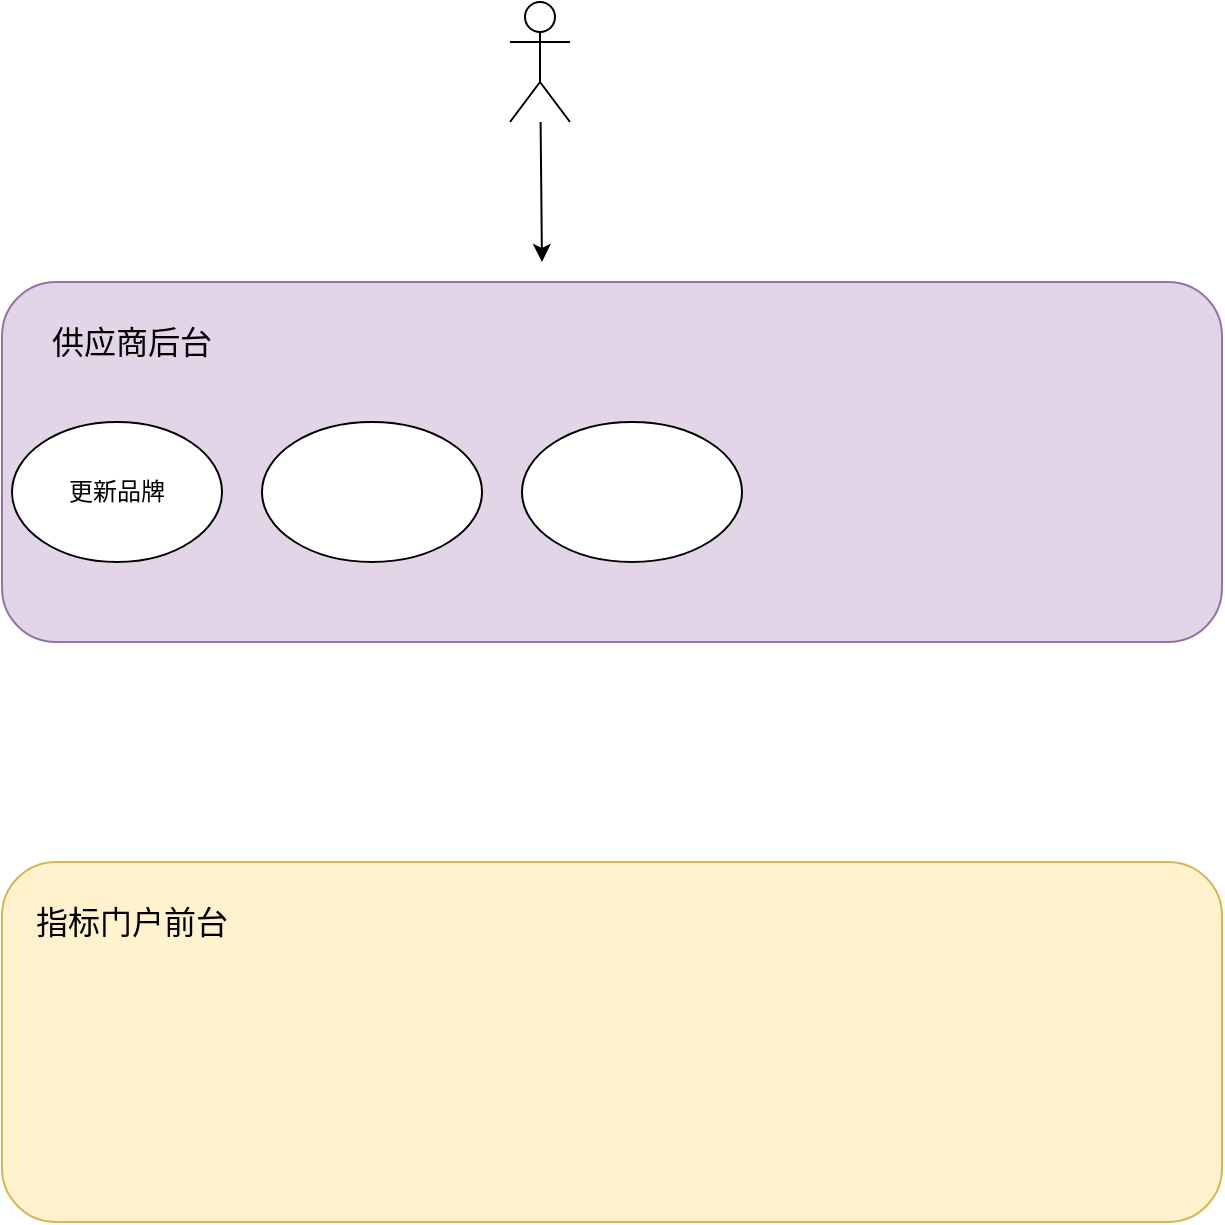 <mxfile version="21.6.6" type="github">
  <diagram name="第 1 页" id="-II_i2vu-rk2r72lf3mZ">
    <mxGraphModel dx="1341" dy="936" grid="1" gridSize="10" guides="1" tooltips="1" connect="1" arrows="1" fold="1" page="1" pageScale="1" pageWidth="1169" pageHeight="827" math="0" shadow="0">
      <root>
        <mxCell id="0" />
        <mxCell id="1" parent="0" />
        <mxCell id="hftpEZkPXTDkG8xJH0wF-1" value="" style="shape=umlActor;verticalLabelPosition=bottom;verticalAlign=top;html=1;outlineConnect=0;" vertex="1" parent="1">
          <mxGeometry x="374" y="50" width="30" height="60" as="geometry" />
        </mxCell>
        <mxCell id="hftpEZkPXTDkG8xJH0wF-4" value="" style="group" vertex="1" connectable="0" parent="1">
          <mxGeometry x="120" y="190" width="610" height="180" as="geometry" />
        </mxCell>
        <mxCell id="hftpEZkPXTDkG8xJH0wF-2" value="" style="rounded=1;whiteSpace=wrap;html=1;fillColor=#e1d5e7;strokeColor=#9673a6;" vertex="1" parent="hftpEZkPXTDkG8xJH0wF-4">
          <mxGeometry width="610" height="180" as="geometry" />
        </mxCell>
        <mxCell id="hftpEZkPXTDkG8xJH0wF-3" value="&lt;font style=&quot;font-size: 16px;&quot;&gt;供应商后台&lt;/font&gt;" style="text;html=1;strokeColor=none;fillColor=none;align=center;verticalAlign=middle;whiteSpace=wrap;rounded=0;" vertex="1" parent="hftpEZkPXTDkG8xJH0wF-4">
          <mxGeometry x="10" width="110" height="60" as="geometry" />
        </mxCell>
        <mxCell id="hftpEZkPXTDkG8xJH0wF-9" value="更新品牌" style="ellipse;whiteSpace=wrap;html=1;" vertex="1" parent="hftpEZkPXTDkG8xJH0wF-4">
          <mxGeometry x="5" y="70" width="105" height="70" as="geometry" />
        </mxCell>
        <mxCell id="hftpEZkPXTDkG8xJH0wF-10" value="" style="ellipse;whiteSpace=wrap;html=1;" vertex="1" parent="hftpEZkPXTDkG8xJH0wF-4">
          <mxGeometry x="130" y="70" width="110" height="70" as="geometry" />
        </mxCell>
        <mxCell id="hftpEZkPXTDkG8xJH0wF-17" value="" style="ellipse;whiteSpace=wrap;html=1;" vertex="1" parent="hftpEZkPXTDkG8xJH0wF-4">
          <mxGeometry x="260" y="70" width="110" height="70" as="geometry" />
        </mxCell>
        <mxCell id="hftpEZkPXTDkG8xJH0wF-5" value="" style="group" vertex="1" connectable="0" parent="1">
          <mxGeometry x="120" y="480" width="610" height="180" as="geometry" />
        </mxCell>
        <mxCell id="hftpEZkPXTDkG8xJH0wF-6" value="" style="rounded=1;whiteSpace=wrap;html=1;fillColor=#fff2cc;strokeColor=#d6b656;" vertex="1" parent="hftpEZkPXTDkG8xJH0wF-5">
          <mxGeometry width="610" height="180" as="geometry" />
        </mxCell>
        <mxCell id="hftpEZkPXTDkG8xJH0wF-7" value="&lt;font style=&quot;font-size: 16px;&quot;&gt;指标门户前台&lt;/font&gt;" style="text;html=1;strokeColor=none;fillColor=none;align=center;verticalAlign=middle;whiteSpace=wrap;rounded=0;" vertex="1" parent="hftpEZkPXTDkG8xJH0wF-5">
          <mxGeometry x="10" width="110" height="60" as="geometry" />
        </mxCell>
        <mxCell id="hftpEZkPXTDkG8xJH0wF-8" value="" style="endArrow=classic;html=1;rounded=0;" edge="1" parent="1" source="hftpEZkPXTDkG8xJH0wF-1">
          <mxGeometry width="50" height="50" relative="1" as="geometry">
            <mxPoint x="390" y="120" as="sourcePoint" />
            <mxPoint x="390" y="180" as="targetPoint" />
          </mxGeometry>
        </mxCell>
      </root>
    </mxGraphModel>
  </diagram>
</mxfile>
